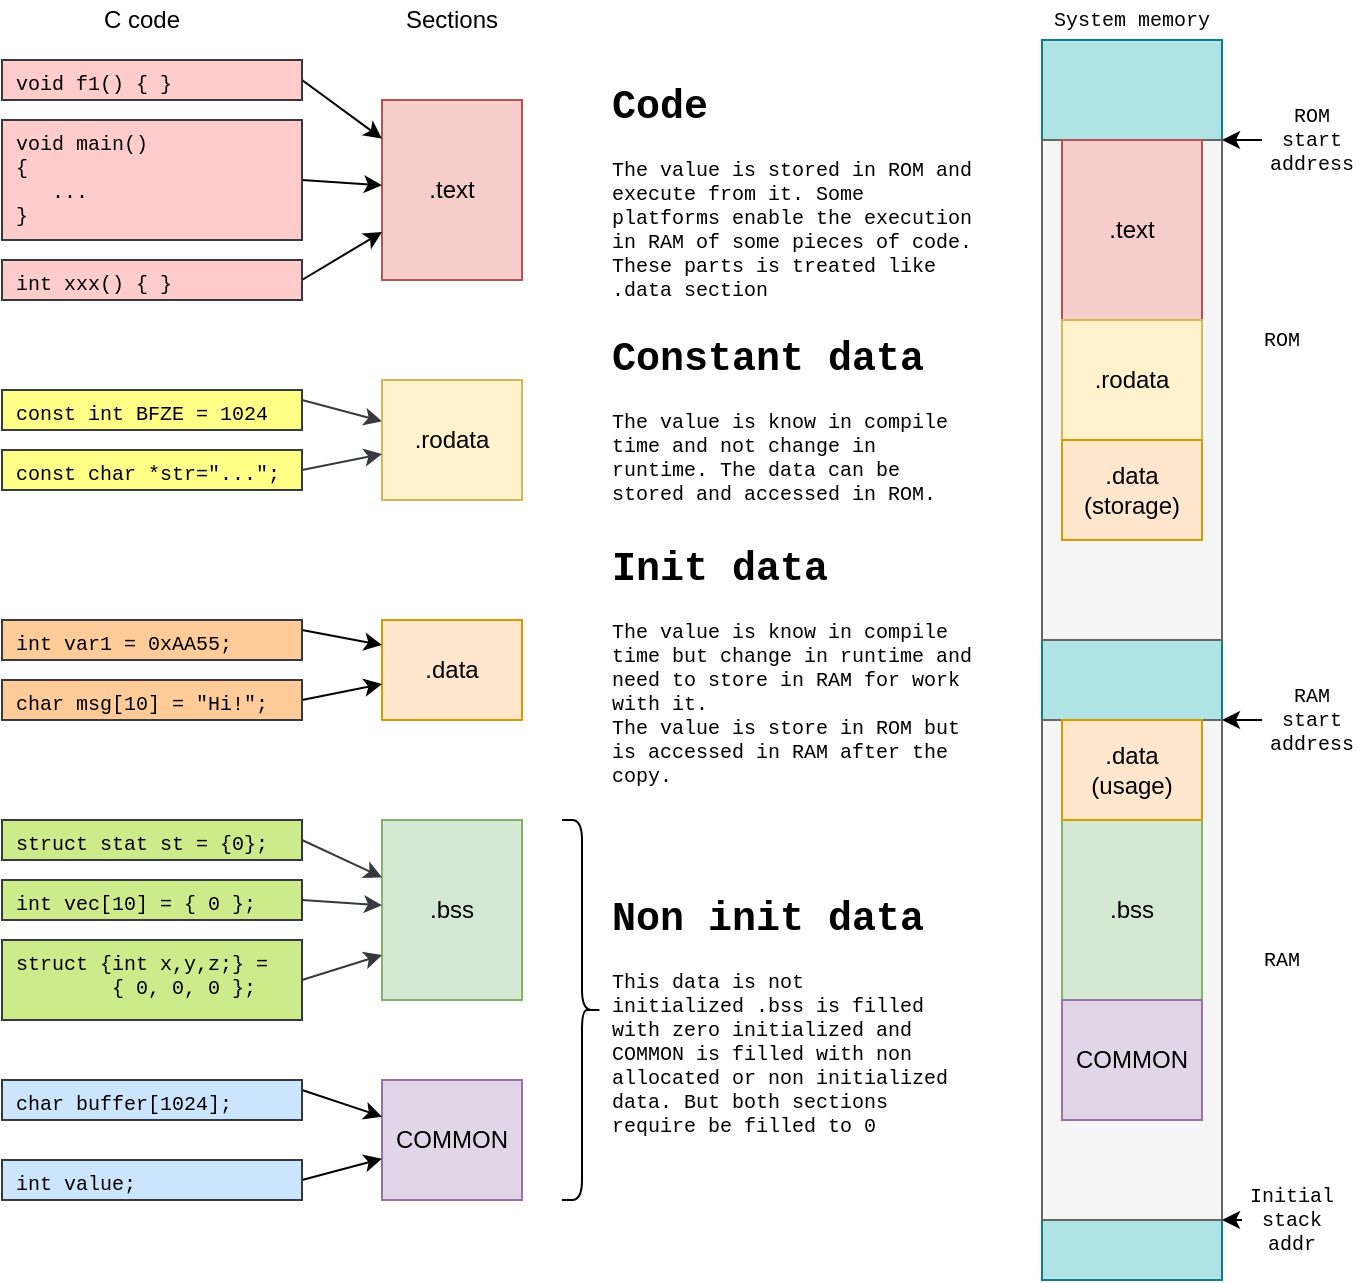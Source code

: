<mxfile version="13.4.5" type="device"><diagram id="E4foyInwRshk7oxcsQbm" name="Page-1"><mxGraphModel dx="955" dy="636" grid="1" gridSize="10" guides="1" tooltips="1" connect="1" arrows="1" fold="1" page="1" pageScale="1" pageWidth="700" pageHeight="700" math="0" shadow="0"><root><mxCell id="0"/><mxCell id="1" parent="0"/><mxCell id="S6yFiRE3HEqHeGu6VOEG-54" value="" style="rounded=0;whiteSpace=wrap;html=1;shadow=0;fontFamily=Courier New;fontSize=10;align=left;fillColor=#b0e3e6;strokeColor=#0e8088;" vertex="1" parent="1"><mxGeometry x="530" y="40" width="90" height="620" as="geometry"/></mxCell><mxCell id="S6yFiRE3HEqHeGu6VOEG-1" value=".text" style="rounded=0;whiteSpace=wrap;html=1;fillColor=#f8cecc;strokeColor=#b85450;" vertex="1" parent="1"><mxGeometry x="200" y="70" width="70" height="90" as="geometry"/></mxCell><mxCell id="S6yFiRE3HEqHeGu6VOEG-2" value=".data" style="rounded=0;whiteSpace=wrap;html=1;fillColor=#ffe6cc;strokeColor=#d79b00;" vertex="1" parent="1"><mxGeometry x="200" y="330" width="70" height="50" as="geometry"/></mxCell><mxCell id="S6yFiRE3HEqHeGu6VOEG-3" value=".bss" style="rounded=0;whiteSpace=wrap;html=1;fillColor=#d5e8d4;strokeColor=#82b366;" vertex="1" parent="1"><mxGeometry x="200" y="430" width="70" height="90" as="geometry"/></mxCell><mxCell id="S6yFiRE3HEqHeGu6VOEG-4" value="COMMON" style="rounded=0;whiteSpace=wrap;html=1;fillColor=#e1d5e7;strokeColor=#9673a6;" vertex="1" parent="1"><mxGeometry x="200" y="560" width="70" height="60" as="geometry"/></mxCell><mxCell id="S6yFiRE3HEqHeGu6VOEG-5" value="Sections" style="text;html=1;strokeColor=none;fillColor=none;align=center;verticalAlign=middle;whiteSpace=wrap;rounded=0;" vertex="1" parent="1"><mxGeometry x="200" y="20" width="70" height="20" as="geometry"/></mxCell><mxCell id="S6yFiRE3HEqHeGu6VOEG-15" style="edgeStyle=none;rounded=0;orthogonalLoop=1;jettySize=auto;html=1;exitX=1;exitY=0.5;exitDx=0;exitDy=0;fontFamily=Courier New;fontSize=10;" edge="1" parent="1" source="S6yFiRE3HEqHeGu6VOEG-7" target="S6yFiRE3HEqHeGu6VOEG-1"><mxGeometry relative="1" as="geometry"/></mxCell><mxCell id="S6yFiRE3HEqHeGu6VOEG-7" value="void f1() {&amp;nbsp;}" style="rounded=0;whiteSpace=wrap;html=1;fontFamily=Courier New;fontSize=10;align=left;verticalAlign=top;spacingLeft=5;fillColor=#ffcccc;strokeColor=#36393d;" vertex="1" parent="1"><mxGeometry x="10" y="50" width="150" height="20" as="geometry"/></mxCell><mxCell id="S6yFiRE3HEqHeGu6VOEG-14" style="edgeStyle=none;rounded=0;orthogonalLoop=1;jettySize=auto;html=1;exitX=1;exitY=0.5;exitDx=0;exitDy=0;fontFamily=Courier New;fontSize=10;" edge="1" parent="1" source="S6yFiRE3HEqHeGu6VOEG-11" target="S6yFiRE3HEqHeGu6VOEG-1"><mxGeometry relative="1" as="geometry"/></mxCell><mxCell id="S6yFiRE3HEqHeGu6VOEG-11" value="void main()&lt;br&gt;{&lt;br&gt;&amp;nbsp; &amp;nbsp;...&lt;br&gt;}" style="rounded=0;whiteSpace=wrap;html=1;fontFamily=Courier New;fontSize=10;align=left;verticalAlign=top;spacingLeft=5;fillColor=#ffcccc;strokeColor=#36393d;" vertex="1" parent="1"><mxGeometry x="10" y="80" width="150" height="60" as="geometry"/></mxCell><mxCell id="S6yFiRE3HEqHeGu6VOEG-13" style="edgeStyle=none;rounded=0;orthogonalLoop=1;jettySize=auto;html=1;exitX=1;exitY=0.5;exitDx=0;exitDy=0;fontFamily=Courier New;fontSize=10;" edge="1" parent="1" source="S6yFiRE3HEqHeGu6VOEG-12" target="S6yFiRE3HEqHeGu6VOEG-1"><mxGeometry relative="1" as="geometry"/></mxCell><mxCell id="S6yFiRE3HEqHeGu6VOEG-12" value="int xxx() {&amp;nbsp;}" style="rounded=0;whiteSpace=wrap;html=1;fontFamily=Courier New;fontSize=10;align=left;verticalAlign=top;spacingLeft=5;fillColor=#ffcccc;strokeColor=#36393d;" vertex="1" parent="1"><mxGeometry x="10" y="150" width="150" height="20" as="geometry"/></mxCell><mxCell id="S6yFiRE3HEqHeGu6VOEG-28" style="edgeStyle=none;rounded=0;orthogonalLoop=1;jettySize=auto;html=1;exitX=1;exitY=0.25;exitDx=0;exitDy=0;entryX=0;entryY=0.25;entryDx=0;entryDy=0;fontFamily=Courier New;fontSize=10;" edge="1" parent="1" source="S6yFiRE3HEqHeGu6VOEG-16" target="S6yFiRE3HEqHeGu6VOEG-2"><mxGeometry relative="1" as="geometry"/></mxCell><mxCell id="S6yFiRE3HEqHeGu6VOEG-16" value="int var1 = 0xAA55;" style="rounded=0;whiteSpace=wrap;html=1;fontFamily=Courier New;fontSize=10;align=left;verticalAlign=top;spacingLeft=5;fillColor=#ffcc99;strokeColor=#36393d;" vertex="1" parent="1"><mxGeometry x="10" y="330" width="150" height="20" as="geometry"/></mxCell><mxCell id="S6yFiRE3HEqHeGu6VOEG-29" style="edgeStyle=none;rounded=0;orthogonalLoop=1;jettySize=auto;html=1;exitX=1;exitY=0.5;exitDx=0;exitDy=0;fontFamily=Courier New;fontSize=10;" edge="1" parent="1" source="S6yFiRE3HEqHeGu6VOEG-17" target="S6yFiRE3HEqHeGu6VOEG-2"><mxGeometry relative="1" as="geometry"/></mxCell><mxCell id="S6yFiRE3HEqHeGu6VOEG-17" value="char msg[10] = &quot;Hi!&quot;;" style="rounded=0;whiteSpace=wrap;html=1;fontFamily=Courier New;fontSize=10;align=left;verticalAlign=top;spacingLeft=5;fillColor=#ffcc99;strokeColor=#36393d;" vertex="1" parent="1"><mxGeometry x="10" y="360" width="150" height="20" as="geometry"/></mxCell><mxCell id="S6yFiRE3HEqHeGu6VOEG-23" style="edgeStyle=none;rounded=0;orthogonalLoop=1;jettySize=auto;html=1;exitX=1;exitY=0.25;exitDx=0;exitDy=0;fontFamily=Courier New;fontSize=10;" edge="1" parent="1" source="S6yFiRE3HEqHeGu6VOEG-18" target="S6yFiRE3HEqHeGu6VOEG-4"><mxGeometry relative="1" as="geometry"/></mxCell><mxCell id="S6yFiRE3HEqHeGu6VOEG-18" value="char buffer[1024];" style="rounded=0;whiteSpace=wrap;html=1;fontFamily=Courier New;fontSize=10;align=left;verticalAlign=top;spacingLeft=5;fillColor=#cce5ff;strokeColor=#36393d;" vertex="1" parent="1"><mxGeometry x="10" y="560" width="150" height="20" as="geometry"/></mxCell><mxCell id="S6yFiRE3HEqHeGu6VOEG-27" style="edgeStyle=none;rounded=0;orthogonalLoop=1;jettySize=auto;html=1;exitX=1;exitY=0.5;exitDx=0;exitDy=0;fontFamily=Courier New;fontSize=10;fillColor=#cdeb8b;strokeColor=#36393d;" edge="1" parent="1" source="S6yFiRE3HEqHeGu6VOEG-19" target="S6yFiRE3HEqHeGu6VOEG-3"><mxGeometry relative="1" as="geometry"/></mxCell><mxCell id="S6yFiRE3HEqHeGu6VOEG-19" value="struct stat st = {0};" style="rounded=0;whiteSpace=wrap;html=1;fontFamily=Courier New;fontSize=10;align=left;verticalAlign=top;spacingLeft=5;fillColor=#cdeb8b;strokeColor=#36393d;" vertex="1" parent="1"><mxGeometry x="10" y="430" width="150" height="20" as="geometry"/></mxCell><mxCell id="S6yFiRE3HEqHeGu6VOEG-26" style="edgeStyle=none;rounded=0;orthogonalLoop=1;jettySize=auto;html=1;exitX=1;exitY=0.5;exitDx=0;exitDy=0;fontFamily=Courier New;fontSize=10;fillColor=#cdeb8b;strokeColor=#36393d;" edge="1" parent="1" source="S6yFiRE3HEqHeGu6VOEG-20" target="S6yFiRE3HEqHeGu6VOEG-3"><mxGeometry relative="1" as="geometry"/></mxCell><mxCell id="S6yFiRE3HEqHeGu6VOEG-20" value="int vec[10] = { 0 };" style="rounded=0;whiteSpace=wrap;html=1;fontFamily=Courier New;fontSize=10;align=left;verticalAlign=top;spacingLeft=5;fillColor=#cdeb8b;strokeColor=#36393d;" vertex="1" parent="1"><mxGeometry x="10" y="460" width="150" height="20" as="geometry"/></mxCell><mxCell id="S6yFiRE3HEqHeGu6VOEG-25" style="edgeStyle=none;rounded=0;orthogonalLoop=1;jettySize=auto;html=1;exitX=1;exitY=0.5;exitDx=0;exitDy=0;entryX=0;entryY=0.75;entryDx=0;entryDy=0;fontFamily=Courier New;fontSize=10;fillColor=#cdeb8b;strokeColor=#36393d;" edge="1" parent="1" source="S6yFiRE3HEqHeGu6VOEG-21" target="S6yFiRE3HEqHeGu6VOEG-3"><mxGeometry relative="1" as="geometry"/></mxCell><mxCell id="S6yFiRE3HEqHeGu6VOEG-21" value="struct {int x,y,z;} =&lt;br&gt;&amp;nbsp; &amp;nbsp; &amp;nbsp; &amp;nbsp; { 0, 0, 0 };" style="rounded=0;whiteSpace=wrap;html=1;fontFamily=Courier New;fontSize=10;align=left;verticalAlign=top;spacingLeft=5;fillColor=#cdeb8b;strokeColor=#36393d;" vertex="1" parent="1"><mxGeometry x="10" y="490" width="150" height="40" as="geometry"/></mxCell><mxCell id="S6yFiRE3HEqHeGu6VOEG-24" style="edgeStyle=none;rounded=0;orthogonalLoop=1;jettySize=auto;html=1;exitX=1;exitY=0.5;exitDx=0;exitDy=0;fontFamily=Courier New;fontSize=10;" edge="1" parent="1" source="S6yFiRE3HEqHeGu6VOEG-22" target="S6yFiRE3HEqHeGu6VOEG-4"><mxGeometry relative="1" as="geometry"/></mxCell><mxCell id="S6yFiRE3HEqHeGu6VOEG-22" value="int value;" style="rounded=0;whiteSpace=wrap;html=1;fontFamily=Courier New;fontSize=10;align=left;verticalAlign=top;spacingLeft=5;fillColor=#cce5ff;strokeColor=#36393d;" vertex="1" parent="1"><mxGeometry x="10" y="600" width="150" height="20" as="geometry"/></mxCell><mxCell id="S6yFiRE3HEqHeGu6VOEG-30" value="C code" style="text;html=1;strokeColor=none;fillColor=none;align=center;verticalAlign=middle;whiteSpace=wrap;rounded=0;" vertex="1" parent="1"><mxGeometry x="45" y="20" width="70" height="20" as="geometry"/></mxCell><mxCell id="S6yFiRE3HEqHeGu6VOEG-34" style="edgeStyle=none;rounded=0;orthogonalLoop=1;jettySize=auto;html=1;exitX=1;exitY=0.25;exitDx=0;exitDy=0;fontFamily=Courier New;fontSize=10;fillColor=#ffff88;strokeColor=#36393d;" edge="1" parent="1" source="S6yFiRE3HEqHeGu6VOEG-31" target="S6yFiRE3HEqHeGu6VOEG-32"><mxGeometry relative="1" as="geometry"/></mxCell><mxCell id="S6yFiRE3HEqHeGu6VOEG-31" value="const int BFZE = 1024" style="rounded=0;whiteSpace=wrap;html=1;fontFamily=Courier New;fontSize=10;align=left;verticalAlign=top;spacingLeft=5;fillColor=#ffff88;strokeColor=#36393d;" vertex="1" parent="1"><mxGeometry x="10" y="215" width="150" height="20" as="geometry"/></mxCell><mxCell id="S6yFiRE3HEqHeGu6VOEG-32" value=".rodata" style="rounded=0;whiteSpace=wrap;html=1;fillColor=#fff2cc;strokeColor=#d6b656;" vertex="1" parent="1"><mxGeometry x="200" y="210" width="70" height="60" as="geometry"/></mxCell><mxCell id="S6yFiRE3HEqHeGu6VOEG-35" style="edgeStyle=none;rounded=0;orthogonalLoop=1;jettySize=auto;html=1;exitX=1;exitY=0.5;exitDx=0;exitDy=0;fontFamily=Courier New;fontSize=10;fillColor=#ffff88;strokeColor=#36393d;" edge="1" parent="1" source="S6yFiRE3HEqHeGu6VOEG-33" target="S6yFiRE3HEqHeGu6VOEG-32"><mxGeometry relative="1" as="geometry"/></mxCell><mxCell id="S6yFiRE3HEqHeGu6VOEG-33" value="const char *str=&quot;...&quot;;" style="rounded=0;whiteSpace=wrap;html=1;fontFamily=Courier New;fontSize=10;align=left;verticalAlign=top;spacingLeft=5;fillColor=#ffff88;strokeColor=#36393d;" vertex="1" parent="1"><mxGeometry x="10" y="245" width="150" height="20" as="geometry"/></mxCell><mxCell id="S6yFiRE3HEqHeGu6VOEG-36" value="" style="shape=curlyBracket;whiteSpace=wrap;html=1;rounded=1;fontFamily=Courier New;fontSize=10;align=left;shadow=0;flipH=1;" vertex="1" parent="1"><mxGeometry x="290" y="430" width="20" height="190" as="geometry"/></mxCell><mxCell id="S6yFiRE3HEqHeGu6VOEG-37" value="&lt;h1&gt;Non init data&lt;/h1&gt;&lt;div&gt;This data is not initialized&amp;nbsp;&lt;span&gt;.bss is filled with zero&amp;nbsp;&lt;/span&gt;&lt;span&gt;initialized and COMMON is&amp;nbsp;&lt;/span&gt;&lt;span&gt;filled with non allocated or&amp;nbsp;&lt;/span&gt;&lt;span&gt;non initialized data.&amp;nbsp;&lt;/span&gt;&lt;span&gt;But both sections require be&amp;nbsp;&lt;/span&gt;&lt;span&gt;filled to 0&lt;/span&gt;&lt;/div&gt;" style="text;html=1;strokeColor=none;fillColor=none;spacing=5;spacingTop=-20;whiteSpace=wrap;overflow=hidden;rounded=0;shadow=0;fontFamily=Courier New;fontSize=10;align=left;" vertex="1" parent="1"><mxGeometry x="310" y="465" width="190" height="135" as="geometry"/></mxCell><mxCell id="S6yFiRE3HEqHeGu6VOEG-38" value="&lt;h1&gt;Init data&lt;/h1&gt;&lt;div&gt;The value is know in compile time but change in runtime and need to store in RAM&lt;span&gt;&amp;nbsp;for work with it.&lt;/span&gt;&lt;/div&gt;&lt;div&gt;The value is store in ROM but is accessed in RAM after the copy.&lt;/div&gt;" style="text;html=1;strokeColor=none;spacing=5;spacingTop=-20;whiteSpace=wrap;overflow=hidden;rounded=0;shadow=0;fontFamily=Courier New;fontSize=10;align=left;labelBackgroundColor=none;labelBorderColor=none;" vertex="1" parent="1"><mxGeometry x="310" y="290" width="190" height="130" as="geometry"/></mxCell><mxCell id="S6yFiRE3HEqHeGu6VOEG-39" value="&lt;h1&gt;Constant data&lt;/h1&gt;&lt;div&gt;The value is know in compile time and not change in runtime. The data can be stored and accessed in ROM.&lt;/div&gt;" style="text;html=1;strokeColor=none;fillColor=none;spacing=5;spacingTop=-20;whiteSpace=wrap;overflow=hidden;rounded=0;shadow=0;fontFamily=Courier New;fontSize=10;align=left;" vertex="1" parent="1"><mxGeometry x="310" y="185" width="190" height="95" as="geometry"/></mxCell><mxCell id="S6yFiRE3HEqHeGu6VOEG-40" value="&lt;h1&gt;Code&lt;/h1&gt;&lt;div&gt;The value is stored in ROM and execute from it. Some platforms enable the execution in RAM of some pieces of code.&lt;/div&gt;&lt;div&gt;These parts is treated like .data section&lt;/div&gt;" style="text;html=1;strokeColor=none;fillColor=none;spacing=5;spacingTop=-20;whiteSpace=wrap;overflow=hidden;rounded=0;shadow=0;fontFamily=Courier New;fontSize=10;align=left;" vertex="1" parent="1"><mxGeometry x="310" y="58.75" width="190" height="112.5" as="geometry"/></mxCell><mxCell id="S6yFiRE3HEqHeGu6VOEG-41" value="" style="rounded=0;whiteSpace=wrap;html=1;shadow=0;fontFamily=Courier New;fontSize=10;align=left;fillColor=#f5f5f5;strokeColor=#666666;fontColor=#333333;" vertex="1" parent="1"><mxGeometry x="530" y="90" width="90" height="250" as="geometry"/></mxCell><mxCell id="S6yFiRE3HEqHeGu6VOEG-43" value=".text" style="rounded=0;whiteSpace=wrap;html=1;fillColor=#f8cecc;strokeColor=#b85450;" vertex="1" parent="1"><mxGeometry x="540" y="90" width="70" height="90" as="geometry"/></mxCell><mxCell id="S6yFiRE3HEqHeGu6VOEG-45" value=".rodata" style="rounded=0;whiteSpace=wrap;html=1;fillColor=#fff2cc;strokeColor=#d6b656;" vertex="1" parent="1"><mxGeometry x="540" y="180" width="70" height="60" as="geometry"/></mxCell><mxCell id="S6yFiRE3HEqHeGu6VOEG-46" value=".data&lt;br&gt;(storage)" style="rounded=0;whiteSpace=wrap;html=1;fillColor=#ffe6cc;strokeColor=#d79b00;" vertex="1" parent="1"><mxGeometry x="540" y="240" width="70" height="50" as="geometry"/></mxCell><mxCell id="S6yFiRE3HEqHeGu6VOEG-47" value="ROM" style="text;html=1;strokeColor=none;fillColor=none;align=center;verticalAlign=middle;whiteSpace=wrap;rounded=0;shadow=0;fontFamily=Courier New;fontSize=10;" vertex="1" parent="1"><mxGeometry x="630" y="180" width="40" height="20" as="geometry"/></mxCell><mxCell id="S6yFiRE3HEqHeGu6VOEG-48" value="" style="rounded=0;whiteSpace=wrap;html=1;shadow=0;fontFamily=Courier New;fontSize=10;align=left;fillColor=#f5f5f5;strokeColor=#666666;fontColor=#333333;" vertex="1" parent="1"><mxGeometry x="530" y="380" width="90" height="250" as="geometry"/></mxCell><mxCell id="S6yFiRE3HEqHeGu6VOEG-49" value=".bss" style="rounded=0;whiteSpace=wrap;html=1;fillColor=#d5e8d4;strokeColor=#82b366;" vertex="1" parent="1"><mxGeometry x="540" y="430" width="70" height="90" as="geometry"/></mxCell><mxCell id="S6yFiRE3HEqHeGu6VOEG-50" value="COMMON" style="rounded=0;whiteSpace=wrap;html=1;fillColor=#e1d5e7;strokeColor=#9673a6;" vertex="1" parent="1"><mxGeometry x="540" y="520" width="70" height="60" as="geometry"/></mxCell><mxCell id="S6yFiRE3HEqHeGu6VOEG-51" value=".data&lt;br&gt;(usage)" style="rounded=0;whiteSpace=wrap;html=1;fillColor=#ffe6cc;strokeColor=#d79b00;" vertex="1" parent="1"><mxGeometry x="540" y="380" width="70" height="50" as="geometry"/></mxCell><mxCell id="S6yFiRE3HEqHeGu6VOEG-52" style="edgeStyle=none;rounded=0;orthogonalLoop=1;jettySize=auto;html=1;exitX=0.5;exitY=0;exitDx=0;exitDy=0;fontFamily=Courier New;fontSize=10;" edge="1" parent="1" source="S6yFiRE3HEqHeGu6VOEG-48" target="S6yFiRE3HEqHeGu6VOEG-48"><mxGeometry relative="1" as="geometry"/></mxCell><mxCell id="S6yFiRE3HEqHeGu6VOEG-53" value="RAM" style="text;html=1;strokeColor=none;fillColor=none;align=center;verticalAlign=middle;whiteSpace=wrap;rounded=0;shadow=0;fontFamily=Courier New;fontSize=10;" vertex="1" parent="1"><mxGeometry x="630" y="490" width="40" height="20" as="geometry"/></mxCell><mxCell id="S6yFiRE3HEqHeGu6VOEG-55" value="System memory" style="text;html=1;strokeColor=none;fillColor=none;align=center;verticalAlign=middle;whiteSpace=wrap;rounded=0;shadow=0;fontFamily=Courier New;fontSize=10;" vertex="1" parent="1"><mxGeometry x="530" y="20" width="90" height="20" as="geometry"/></mxCell><mxCell id="S6yFiRE3HEqHeGu6VOEG-56" value="" style="endArrow=classic;html=1;fontFamily=Courier New;fontSize=10;entryX=1;entryY=0;entryDx=0;entryDy=0;" edge="1" parent="1" source="S6yFiRE3HEqHeGu6VOEG-58" target="S6yFiRE3HEqHeGu6VOEG-48"><mxGeometry width="50" height="50" relative="1" as="geometry"><mxPoint x="670" y="380" as="sourcePoint"/><mxPoint x="420" y="280" as="targetPoint"/></mxGeometry></mxCell><mxCell id="S6yFiRE3HEqHeGu6VOEG-57" value="" style="endArrow=classic;html=1;fontFamily=Courier New;fontSize=10;entryX=1;entryY=0;entryDx=0;entryDy=0;exitX=0;exitY=0.5;exitDx=0;exitDy=0;" edge="1" parent="1" source="S6yFiRE3HEqHeGu6VOEG-59" target="S6yFiRE3HEqHeGu6VOEG-41"><mxGeometry width="50" height="50" relative="1" as="geometry"><mxPoint x="680" y="90" as="sourcePoint"/><mxPoint x="620" y="90" as="targetPoint"/></mxGeometry></mxCell><mxCell id="S6yFiRE3HEqHeGu6VOEG-58" value="RAM start address" style="text;html=1;strokeColor=none;fillColor=none;align=center;verticalAlign=middle;whiteSpace=wrap;rounded=0;shadow=0;fontFamily=Courier New;fontSize=10;" vertex="1" parent="1"><mxGeometry x="640" y="360" width="50" height="40" as="geometry"/></mxCell><mxCell id="S6yFiRE3HEqHeGu6VOEG-59" value="ROM start address" style="text;html=1;strokeColor=none;fillColor=none;align=center;verticalAlign=middle;whiteSpace=wrap;rounded=0;shadow=0;fontFamily=Courier New;fontSize=10;" vertex="1" parent="1"><mxGeometry x="640" y="70" width="50" height="40" as="geometry"/></mxCell><mxCell id="S6yFiRE3HEqHeGu6VOEG-63" style="edgeStyle=none;rounded=0;orthogonalLoop=1;jettySize=auto;html=1;exitX=0;exitY=0.5;exitDx=0;exitDy=0;entryX=1;entryY=1;entryDx=0;entryDy=0;fontFamily=Courier New;fontSize=10;" edge="1" parent="1" source="S6yFiRE3HEqHeGu6VOEG-61" target="S6yFiRE3HEqHeGu6VOEG-48"><mxGeometry relative="1" as="geometry"/></mxCell><mxCell id="S6yFiRE3HEqHeGu6VOEG-61" value="Initial stack addr" style="text;html=1;strokeColor=none;fillColor=none;align=center;verticalAlign=middle;whiteSpace=wrap;rounded=0;shadow=0;fontFamily=Courier New;fontSize=10;" vertex="1" parent="1"><mxGeometry x="630" y="610" width="50" height="40" as="geometry"/></mxCell><mxCell id="S6yFiRE3HEqHeGu6VOEG-62" style="edgeStyle=none;rounded=0;orthogonalLoop=1;jettySize=auto;html=1;exitX=0.25;exitY=1;exitDx=0;exitDy=0;fontFamily=Courier New;fontSize=10;" edge="1" parent="1" source="S6yFiRE3HEqHeGu6VOEG-61" target="S6yFiRE3HEqHeGu6VOEG-61"><mxGeometry relative="1" as="geometry"/></mxCell></root></mxGraphModel></diagram></mxfile>